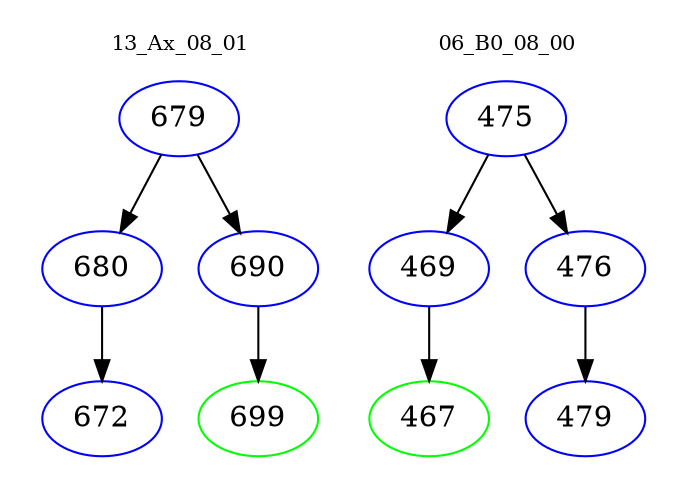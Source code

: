 digraph{
subgraph cluster_0 {
color = white
label = "13_Ax_08_01";
fontsize=10;
T0_679 [label="679", color="blue"]
T0_679 -> T0_680 [color="black"]
T0_680 [label="680", color="blue"]
T0_680 -> T0_672 [color="black"]
T0_672 [label="672", color="blue"]
T0_679 -> T0_690 [color="black"]
T0_690 [label="690", color="blue"]
T0_690 -> T0_699 [color="black"]
T0_699 [label="699", color="green"]
}
subgraph cluster_1 {
color = white
label = "06_B0_08_00";
fontsize=10;
T1_475 [label="475", color="blue"]
T1_475 -> T1_469 [color="black"]
T1_469 [label="469", color="blue"]
T1_469 -> T1_467 [color="black"]
T1_467 [label="467", color="green"]
T1_475 -> T1_476 [color="black"]
T1_476 [label="476", color="blue"]
T1_476 -> T1_479 [color="black"]
T1_479 [label="479", color="blue"]
}
}
